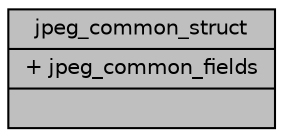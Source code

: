 digraph "jpeg_common_struct"
{
 // LATEX_PDF_SIZE
  bgcolor="transparent";
  edge [fontname="Helvetica",fontsize="10",labelfontname="Helvetica",labelfontsize="10"];
  node [fontname="Helvetica",fontsize="10",shape=record];
  Node1 [label="{jpeg_common_struct\n|+ jpeg_common_fields\l|}",height=0.2,width=0.4,color="black", fillcolor="grey75", style="filled", fontcolor="black",tooltip=" "];
}
